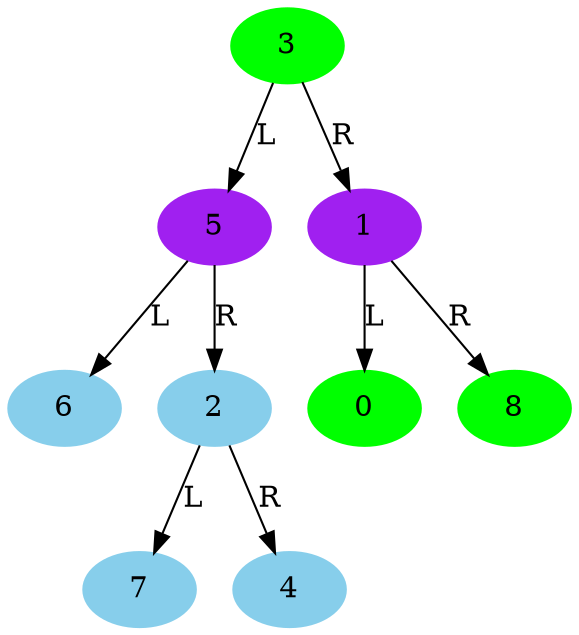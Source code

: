 // Binary Tree
digraph {
	"e2d7c28c-dd29-11ed-bf48-784f439765e1" [label=3 color=green style=filled]
	"e2d7d196-dd29-11ed-bf48-784f439765e1" [label=5 color=purple style=filled]
	"e2d7c28c-dd29-11ed-bf48-784f439765e1" -> "e2d7d196-dd29-11ed-bf48-784f439765e1" [label=L]
	"e2d7d484-dd29-11ed-bf48-784f439765e1" [label=6 color=skyblue style=filled]
	"e2d7d196-dd29-11ed-bf48-784f439765e1" -> "e2d7d484-dd29-11ed-bf48-784f439765e1" [label=L]
	"e2d7d5f6-dd29-11ed-bf48-784f439765e1" [label=2 color=skyblue style=filled]
	"e2d7d196-dd29-11ed-bf48-784f439765e1" -> "e2d7d5f6-dd29-11ed-bf48-784f439765e1" [label=R]
	"e2d7d722-dd29-11ed-bf48-784f439765e1" [label=7 color=skyblue style=filled]
	"e2d7d5f6-dd29-11ed-bf48-784f439765e1" -> "e2d7d722-dd29-11ed-bf48-784f439765e1" [label=L]
	"e2d7d84e-dd29-11ed-bf48-784f439765e1" [label=4 color=skyblue style=filled]
	"e2d7d5f6-dd29-11ed-bf48-784f439765e1" -> "e2d7d84e-dd29-11ed-bf48-784f439765e1" [label=R]
	"e2d7d970-dd29-11ed-bf48-784f439765e1" [label=1 color=purple style=filled]
	"e2d7c28c-dd29-11ed-bf48-784f439765e1" -> "e2d7d970-dd29-11ed-bf48-784f439765e1" [label=R]
	"e2d7da7e-dd29-11ed-bf48-784f439765e1" [label=0 color=green style=filled]
	"e2d7d970-dd29-11ed-bf48-784f439765e1" -> "e2d7da7e-dd29-11ed-bf48-784f439765e1" [label=L]
	"e2d7db8c-dd29-11ed-bf48-784f439765e1" [label=8 color=green style=filled]
	"e2d7d970-dd29-11ed-bf48-784f439765e1" -> "e2d7db8c-dd29-11ed-bf48-784f439765e1" [label=R]
}
